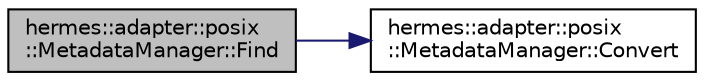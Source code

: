 digraph "hermes::adapter::posix::MetadataManager::Find"
{
 // LATEX_PDF_SIZE
  edge [fontname="Helvetica",fontsize="10",labelfontname="Helvetica",labelfontsize="10"];
  node [fontname="Helvetica",fontsize="10",shape=record];
  rankdir="LR";
  Node1 [label="hermes::adapter::posix\l::MetadataManager::Find",height=0.2,width=0.4,color="black", fillcolor="grey75", style="filled", fontcolor="black",tooltip=" "];
  Node1 -> Node2 [color="midnightblue",fontsize="10",style="solid",fontname="Helvetica"];
  Node2 [label="hermes::adapter::posix\l::MetadataManager::Convert",height=0.2,width=0.4,color="black", fillcolor="white", style="filled",URL="$classhermes_1_1adapter_1_1posix_1_1_metadata_manager.html#ab3516716b7579762e47f0f3c955f1bcb",tooltip=" "];
}
